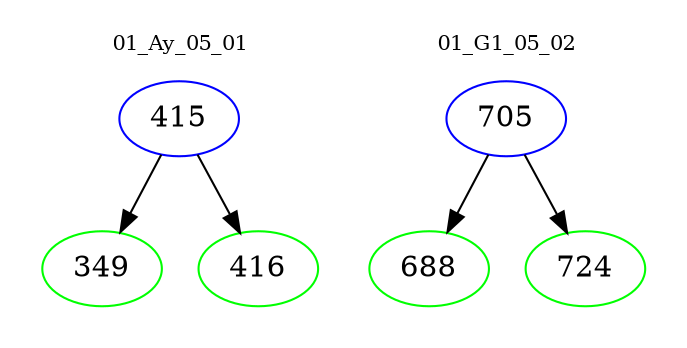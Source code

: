digraph{
subgraph cluster_0 {
color = white
label = "01_Ay_05_01";
fontsize=10;
T0_415 [label="415", color="blue"]
T0_415 -> T0_349 [color="black"]
T0_349 [label="349", color="green"]
T0_415 -> T0_416 [color="black"]
T0_416 [label="416", color="green"]
}
subgraph cluster_1 {
color = white
label = "01_G1_05_02";
fontsize=10;
T1_705 [label="705", color="blue"]
T1_705 -> T1_688 [color="black"]
T1_688 [label="688", color="green"]
T1_705 -> T1_724 [color="black"]
T1_724 [label="724", color="green"]
}
}
